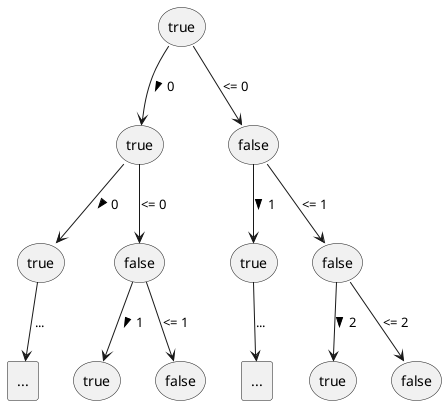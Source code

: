 @startuml

storage true as t
storage true as tt
storage false as tf
storage true as ttt
storage false as ttf
storage true as tft
storage false as tff
storage true as ttft
storage false as ttff
storage true as tfft
storage false as tfff
rectangle ... as ttto
rectangle ... as tfto

t --> tt : > 0
t --> tf : <= 0
tt --> ttt : > 0
tt --> ttf : <= 0
tf --> tft : > 1
tf --> tff : <= 1
ttt --> ttto : ...
tft --> tfto : ...
ttf --> ttft : > 1
ttf --> ttff : <= 1
tff --> tfft : > 2
tff --> tfff : <= 2

@enduml
